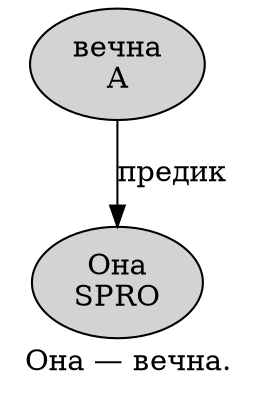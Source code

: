 digraph SENTENCE_2097 {
	graph [label="Она — вечна."]
	node [style=filled]
		0 [label="Она
SPRO" color="" fillcolor=lightgray penwidth=1 shape=ellipse]
		2 [label="вечна
A" color="" fillcolor=lightgray penwidth=1 shape=ellipse]
			2 -> 0 [label="предик"]
}